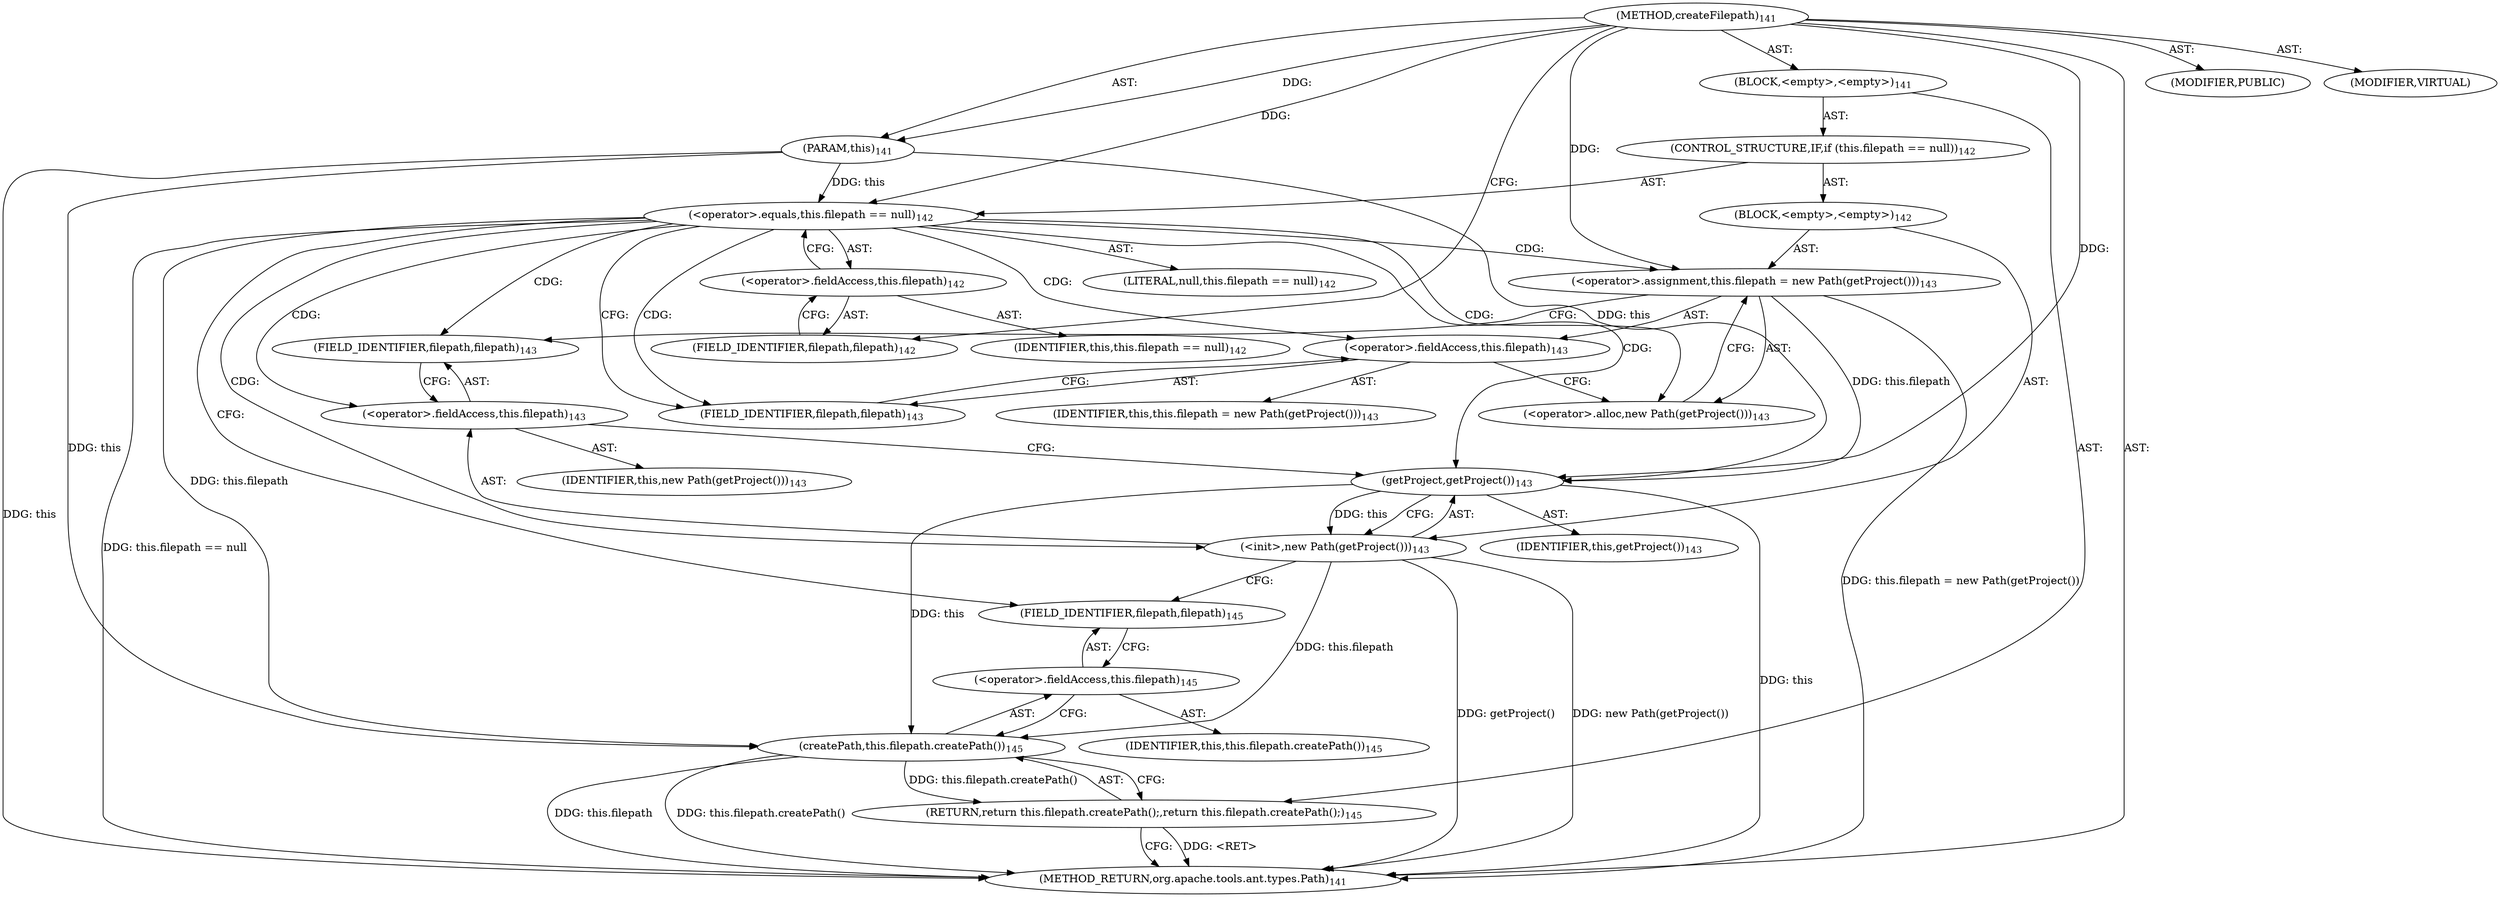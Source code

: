 digraph "createFilepath" {  
"111669149700" [label = <(METHOD,createFilepath)<SUB>141</SUB>> ]
"115964116996" [label = <(PARAM,this)<SUB>141</SUB>> ]
"25769803781" [label = <(BLOCK,&lt;empty&gt;,&lt;empty&gt;)<SUB>141</SUB>> ]
"47244640257" [label = <(CONTROL_STRUCTURE,IF,if (this.filepath == null))<SUB>142</SUB>> ]
"30064771088" [label = <(&lt;operator&gt;.equals,this.filepath == null)<SUB>142</SUB>> ]
"30064771089" [label = <(&lt;operator&gt;.fieldAccess,this.filepath)<SUB>142</SUB>> ]
"68719476743" [label = <(IDENTIFIER,this,this.filepath == null)<SUB>142</SUB>> ]
"55834574852" [label = <(FIELD_IDENTIFIER,filepath,filepath)<SUB>142</SUB>> ]
"90194313217" [label = <(LITERAL,null,this.filepath == null)<SUB>142</SUB>> ]
"25769803782" [label = <(BLOCK,&lt;empty&gt;,&lt;empty&gt;)<SUB>142</SUB>> ]
"30064771090" [label = <(&lt;operator&gt;.assignment,this.filepath = new Path(getProject()))<SUB>143</SUB>> ]
"30064771091" [label = <(&lt;operator&gt;.fieldAccess,this.filepath)<SUB>143</SUB>> ]
"68719476744" [label = <(IDENTIFIER,this,this.filepath = new Path(getProject()))<SUB>143</SUB>> ]
"55834574853" [label = <(FIELD_IDENTIFIER,filepath,filepath)<SUB>143</SUB>> ]
"30064771092" [label = <(&lt;operator&gt;.alloc,new Path(getProject()))<SUB>143</SUB>> ]
"30064771093" [label = <(&lt;init&gt;,new Path(getProject()))<SUB>143</SUB>> ]
"30064771094" [label = <(&lt;operator&gt;.fieldAccess,this.filepath)<SUB>143</SUB>> ]
"68719476802" [label = <(IDENTIFIER,this,new Path(getProject()))<SUB>143</SUB>> ]
"55834574854" [label = <(FIELD_IDENTIFIER,filepath,filepath)<SUB>143</SUB>> ]
"30064771095" [label = <(getProject,getProject())<SUB>143</SUB>> ]
"68719476745" [label = <(IDENTIFIER,this,getProject())<SUB>143</SUB>> ]
"146028888065" [label = <(RETURN,return this.filepath.createPath();,return this.filepath.createPath();)<SUB>145</SUB>> ]
"30064771096" [label = <(createPath,this.filepath.createPath())<SUB>145</SUB>> ]
"30064771097" [label = <(&lt;operator&gt;.fieldAccess,this.filepath)<SUB>145</SUB>> ]
"68719476746" [label = <(IDENTIFIER,this,this.filepath.createPath())<SUB>145</SUB>> ]
"55834574855" [label = <(FIELD_IDENTIFIER,filepath,filepath)<SUB>145</SUB>> ]
"133143986195" [label = <(MODIFIER,PUBLIC)> ]
"133143986196" [label = <(MODIFIER,VIRTUAL)> ]
"128849018884" [label = <(METHOD_RETURN,org.apache.tools.ant.types.Path)<SUB>141</SUB>> ]
  "111669149700" -> "115964116996"  [ label = "AST: "] 
  "111669149700" -> "25769803781"  [ label = "AST: "] 
  "111669149700" -> "133143986195"  [ label = "AST: "] 
  "111669149700" -> "133143986196"  [ label = "AST: "] 
  "111669149700" -> "128849018884"  [ label = "AST: "] 
  "25769803781" -> "47244640257"  [ label = "AST: "] 
  "25769803781" -> "146028888065"  [ label = "AST: "] 
  "47244640257" -> "30064771088"  [ label = "AST: "] 
  "47244640257" -> "25769803782"  [ label = "AST: "] 
  "30064771088" -> "30064771089"  [ label = "AST: "] 
  "30064771088" -> "90194313217"  [ label = "AST: "] 
  "30064771089" -> "68719476743"  [ label = "AST: "] 
  "30064771089" -> "55834574852"  [ label = "AST: "] 
  "25769803782" -> "30064771090"  [ label = "AST: "] 
  "25769803782" -> "30064771093"  [ label = "AST: "] 
  "30064771090" -> "30064771091"  [ label = "AST: "] 
  "30064771090" -> "30064771092"  [ label = "AST: "] 
  "30064771091" -> "68719476744"  [ label = "AST: "] 
  "30064771091" -> "55834574853"  [ label = "AST: "] 
  "30064771093" -> "30064771094"  [ label = "AST: "] 
  "30064771093" -> "30064771095"  [ label = "AST: "] 
  "30064771094" -> "68719476802"  [ label = "AST: "] 
  "30064771094" -> "55834574854"  [ label = "AST: "] 
  "30064771095" -> "68719476745"  [ label = "AST: "] 
  "146028888065" -> "30064771096"  [ label = "AST: "] 
  "30064771096" -> "30064771097"  [ label = "AST: "] 
  "30064771097" -> "68719476746"  [ label = "AST: "] 
  "30064771097" -> "55834574855"  [ label = "AST: "] 
  "146028888065" -> "128849018884"  [ label = "CFG: "] 
  "30064771088" -> "55834574853"  [ label = "CFG: "] 
  "30064771088" -> "55834574855"  [ label = "CFG: "] 
  "30064771096" -> "146028888065"  [ label = "CFG: "] 
  "30064771089" -> "30064771088"  [ label = "CFG: "] 
  "30064771090" -> "55834574854"  [ label = "CFG: "] 
  "30064771093" -> "55834574855"  [ label = "CFG: "] 
  "30064771097" -> "30064771096"  [ label = "CFG: "] 
  "55834574852" -> "30064771089"  [ label = "CFG: "] 
  "30064771091" -> "30064771092"  [ label = "CFG: "] 
  "30064771092" -> "30064771090"  [ label = "CFG: "] 
  "30064771094" -> "30064771095"  [ label = "CFG: "] 
  "30064771095" -> "30064771093"  [ label = "CFG: "] 
  "55834574855" -> "30064771097"  [ label = "CFG: "] 
  "55834574853" -> "30064771091"  [ label = "CFG: "] 
  "55834574854" -> "30064771094"  [ label = "CFG: "] 
  "111669149700" -> "55834574852"  [ label = "CFG: "] 
  "146028888065" -> "128849018884"  [ label = "DDG: &lt;RET&gt;"] 
  "115964116996" -> "128849018884"  [ label = "DDG: this"] 
  "30064771088" -> "128849018884"  [ label = "DDG: this.filepath == null"] 
  "30064771090" -> "128849018884"  [ label = "DDG: this.filepath = new Path(getProject())"] 
  "30064771095" -> "128849018884"  [ label = "DDG: this"] 
  "30064771093" -> "128849018884"  [ label = "DDG: getProject()"] 
  "30064771093" -> "128849018884"  [ label = "DDG: new Path(getProject())"] 
  "30064771096" -> "128849018884"  [ label = "DDG: this.filepath"] 
  "30064771096" -> "128849018884"  [ label = "DDG: this.filepath.createPath()"] 
  "111669149700" -> "115964116996"  [ label = "DDG: "] 
  "30064771096" -> "146028888065"  [ label = "DDG: this.filepath.createPath()"] 
  "115964116996" -> "30064771088"  [ label = "DDG: this"] 
  "111669149700" -> "30064771088"  [ label = "DDG: "] 
  "111669149700" -> "30064771090"  [ label = "DDG: "] 
  "115964116996" -> "30064771096"  [ label = "DDG: this"] 
  "30064771088" -> "30064771096"  [ label = "DDG: this.filepath"] 
  "30064771093" -> "30064771096"  [ label = "DDG: this.filepath"] 
  "30064771095" -> "30064771096"  [ label = "DDG: this"] 
  "30064771095" -> "30064771093"  [ label = "DDG: this"] 
  "115964116996" -> "30064771095"  [ label = "DDG: this"] 
  "30064771090" -> "30064771095"  [ label = "DDG: this.filepath"] 
  "111669149700" -> "30064771095"  [ label = "DDG: "] 
  "30064771088" -> "30064771092"  [ label = "CDG: "] 
  "30064771088" -> "30064771091"  [ label = "CDG: "] 
  "30064771088" -> "30064771094"  [ label = "CDG: "] 
  "30064771088" -> "30064771093"  [ label = "CDG: "] 
  "30064771088" -> "30064771095"  [ label = "CDG: "] 
  "30064771088" -> "55834574854"  [ label = "CDG: "] 
  "30064771088" -> "55834574853"  [ label = "CDG: "] 
  "30064771088" -> "30064771090"  [ label = "CDG: "] 
}
